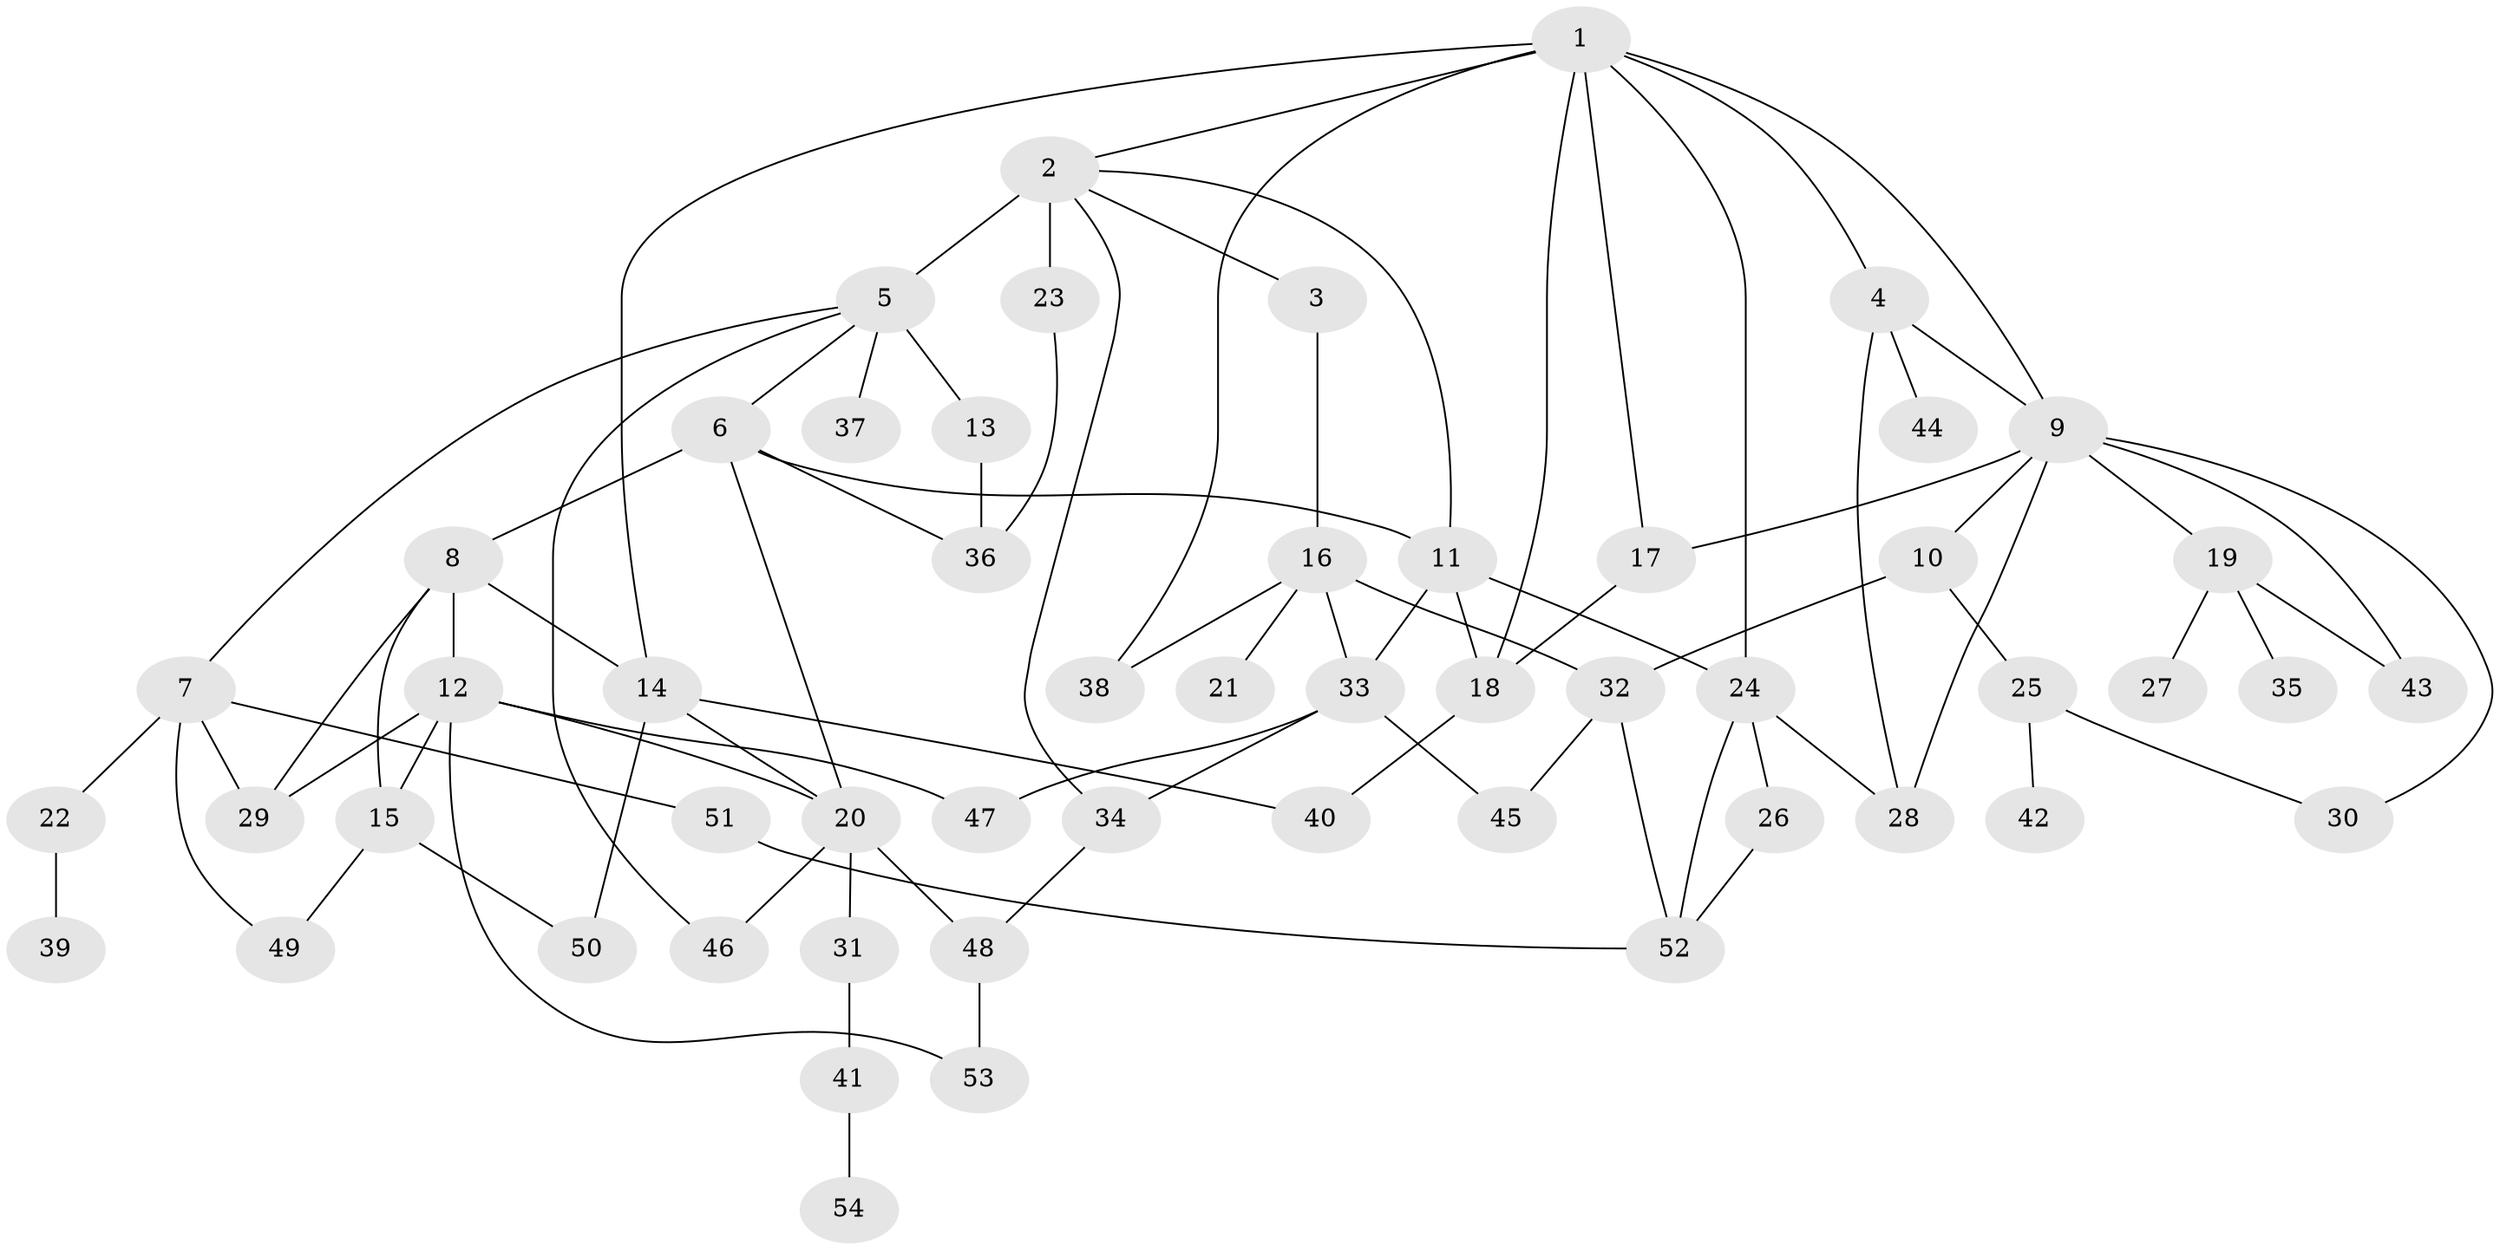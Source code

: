 // original degree distribution, {5: 0.1111111111111111, 4: 0.09259259259259259, 3: 0.2037037037037037, 9: 0.009259259259259259, 6: 0.009259259259259259, 7: 0.018518518518518517, 2: 0.32407407407407407, 1: 0.23148148148148148}
// Generated by graph-tools (version 1.1) at 2025/34/03/09/25 02:34:14]
// undirected, 54 vertices, 86 edges
graph export_dot {
graph [start="1"]
  node [color=gray90,style=filled];
  1;
  2;
  3;
  4;
  5;
  6;
  7;
  8;
  9;
  10;
  11;
  12;
  13;
  14;
  15;
  16;
  17;
  18;
  19;
  20;
  21;
  22;
  23;
  24;
  25;
  26;
  27;
  28;
  29;
  30;
  31;
  32;
  33;
  34;
  35;
  36;
  37;
  38;
  39;
  40;
  41;
  42;
  43;
  44;
  45;
  46;
  47;
  48;
  49;
  50;
  51;
  52;
  53;
  54;
  1 -- 2 [weight=1.0];
  1 -- 4 [weight=1.0];
  1 -- 9 [weight=1.0];
  1 -- 14 [weight=1.0];
  1 -- 17 [weight=1.0];
  1 -- 18 [weight=1.0];
  1 -- 24 [weight=1.0];
  1 -- 38 [weight=1.0];
  2 -- 3 [weight=1.0];
  2 -- 5 [weight=3.0];
  2 -- 11 [weight=1.0];
  2 -- 23 [weight=3.0];
  2 -- 34 [weight=1.0];
  3 -- 16 [weight=1.0];
  4 -- 9 [weight=1.0];
  4 -- 28 [weight=1.0];
  4 -- 44 [weight=1.0];
  5 -- 6 [weight=1.0];
  5 -- 7 [weight=1.0];
  5 -- 13 [weight=1.0];
  5 -- 37 [weight=1.0];
  5 -- 46 [weight=1.0];
  6 -- 8 [weight=1.0];
  6 -- 11 [weight=1.0];
  6 -- 20 [weight=1.0];
  6 -- 36 [weight=1.0];
  7 -- 22 [weight=1.0];
  7 -- 29 [weight=3.0];
  7 -- 49 [weight=1.0];
  7 -- 51 [weight=1.0];
  8 -- 12 [weight=2.0];
  8 -- 14 [weight=1.0];
  8 -- 15 [weight=1.0];
  8 -- 29 [weight=1.0];
  9 -- 10 [weight=2.0];
  9 -- 17 [weight=1.0];
  9 -- 19 [weight=1.0];
  9 -- 28 [weight=1.0];
  9 -- 30 [weight=1.0];
  9 -- 43 [weight=1.0];
  10 -- 25 [weight=1.0];
  10 -- 32 [weight=1.0];
  11 -- 18 [weight=1.0];
  11 -- 24 [weight=1.0];
  11 -- 33 [weight=1.0];
  12 -- 15 [weight=1.0];
  12 -- 20 [weight=1.0];
  12 -- 29 [weight=1.0];
  12 -- 47 [weight=1.0];
  12 -- 53 [weight=1.0];
  13 -- 36 [weight=1.0];
  14 -- 20 [weight=1.0];
  14 -- 40 [weight=1.0];
  14 -- 50 [weight=1.0];
  15 -- 49 [weight=1.0];
  15 -- 50 [weight=1.0];
  16 -- 21 [weight=1.0];
  16 -- 32 [weight=1.0];
  16 -- 33 [weight=1.0];
  16 -- 38 [weight=1.0];
  17 -- 18 [weight=1.0];
  18 -- 40 [weight=1.0];
  19 -- 27 [weight=1.0];
  19 -- 35 [weight=1.0];
  19 -- 43 [weight=1.0];
  20 -- 31 [weight=1.0];
  20 -- 46 [weight=1.0];
  20 -- 48 [weight=1.0];
  22 -- 39 [weight=1.0];
  23 -- 36 [weight=1.0];
  24 -- 26 [weight=1.0];
  24 -- 28 [weight=1.0];
  24 -- 52 [weight=2.0];
  25 -- 30 [weight=1.0];
  25 -- 42 [weight=1.0];
  26 -- 52 [weight=1.0];
  31 -- 41 [weight=1.0];
  32 -- 45 [weight=2.0];
  32 -- 52 [weight=1.0];
  33 -- 34 [weight=1.0];
  33 -- 45 [weight=1.0];
  33 -- 47 [weight=1.0];
  34 -- 48 [weight=1.0];
  41 -- 54 [weight=1.0];
  48 -- 53 [weight=1.0];
  51 -- 52 [weight=1.0];
}
